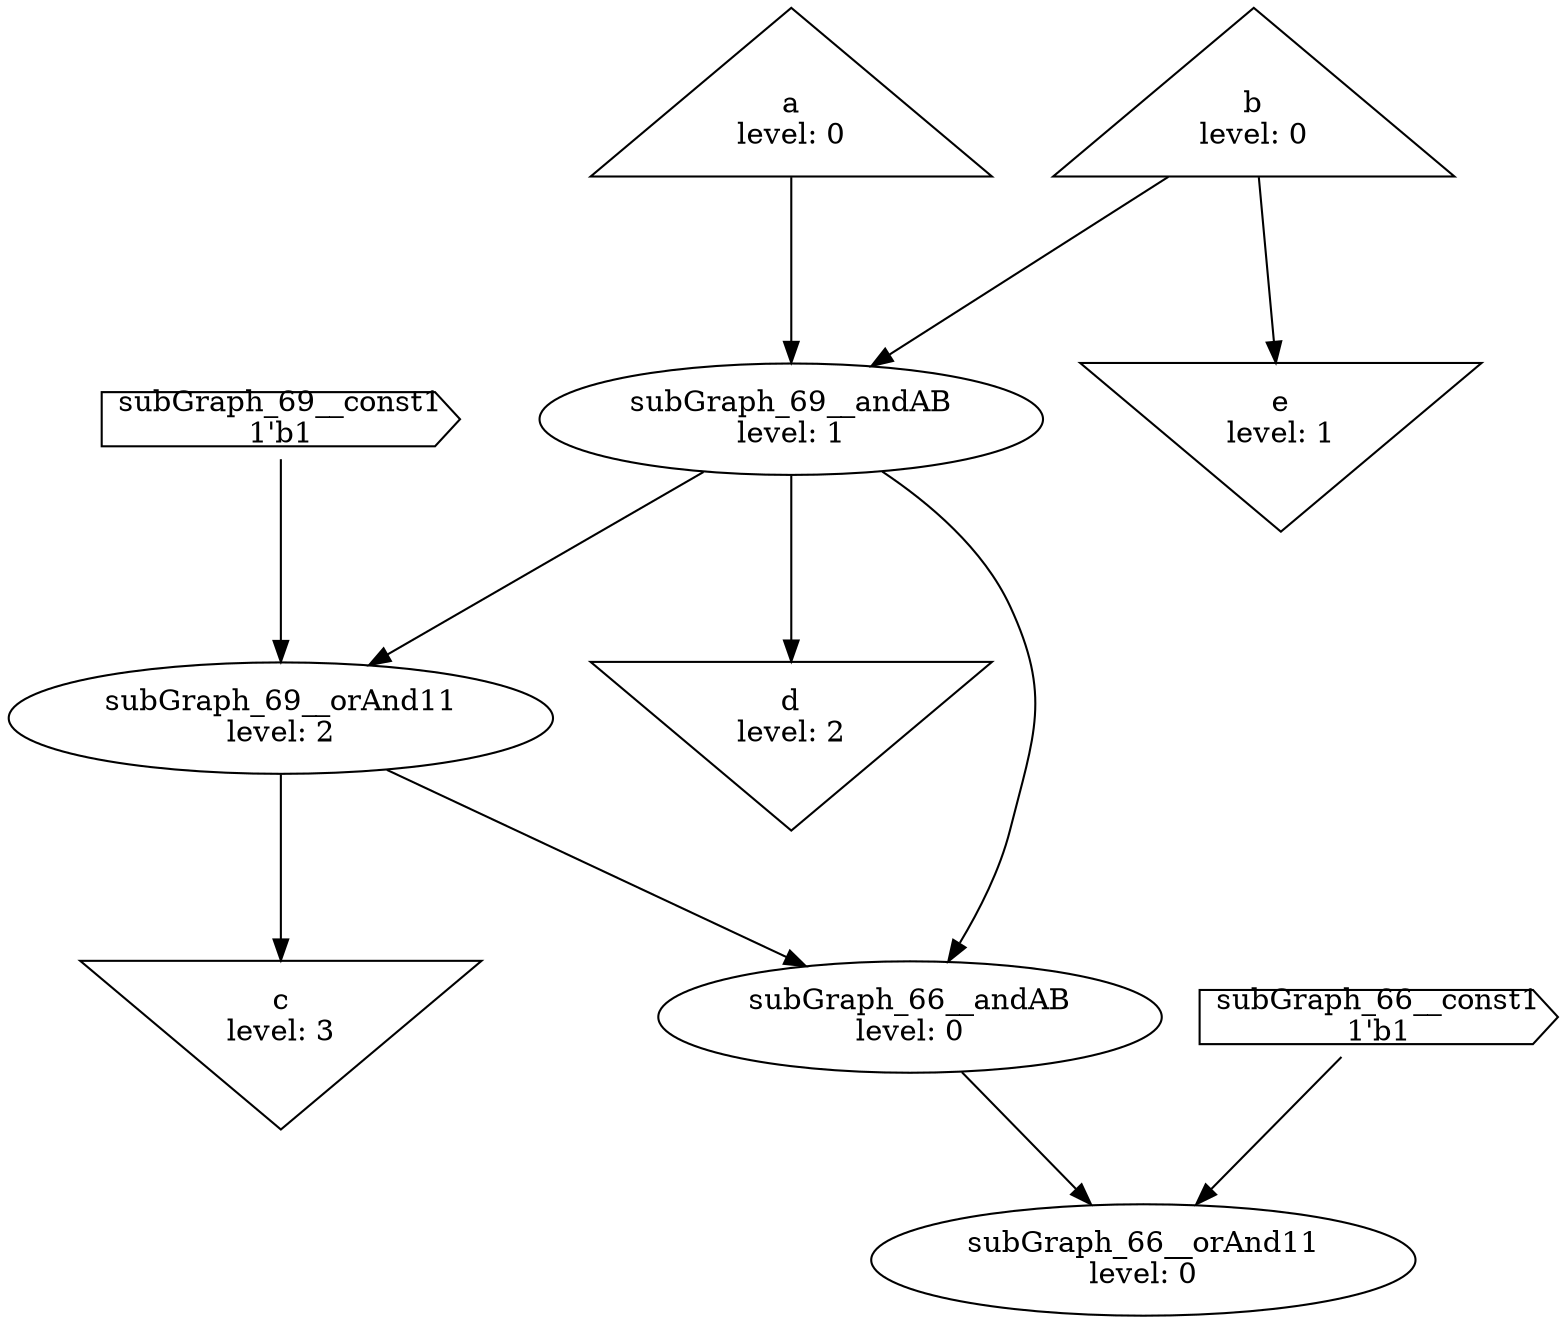 // This file was generated automatically using CircuitGen_Graph at 04-05-2025 23-35-40.

digraph testGraph_unrolled {
  a [shape=triangle, label="a\nlevel: 0"];
  b [shape=triangle, label="b\nlevel: 0"];
  c [shape=invtriangle, label="c\nlevel: 3"];
  subGraph_69__orAnd11 -> c;
  d [shape=invtriangle, label="d\nlevel: 2"];
  subGraph_69__andAB -> d;
  e [shape=invtriangle, label="e\nlevel: 1"];
  b -> e;
  subGraph_69__andAB [label="subGraph_69__andAB\nlevel: 1"];
  a -> subGraph_69__andAB;
  b -> subGraph_69__andAB;
  subGraph_69__orAnd11 [label="subGraph_69__orAnd11\nlevel: 2"];
  subGraph_69__andAB -> subGraph_69__orAnd11;
  subGraph_69__const1 -> subGraph_69__orAnd11;
  subGraph_66__andAB [label="subGraph_66__andAB\nlevel: 0"];
  subGraph_69__andAB -> subGraph_66__andAB;
  subGraph_69__orAnd11 -> subGraph_66__andAB;
  subGraph_66__orAnd11 [label="subGraph_66__orAnd11\nlevel: 0"];
  subGraph_66__andAB -> subGraph_66__orAnd11;
  subGraph_66__const1 -> subGraph_66__orAnd11;
  subGraph_69__const1 [shape=cds, label="subGraph_69__const1\n1'b1"];
  subGraph_66__const1 [shape=cds, label="subGraph_66__const1\n1'b1"];
}